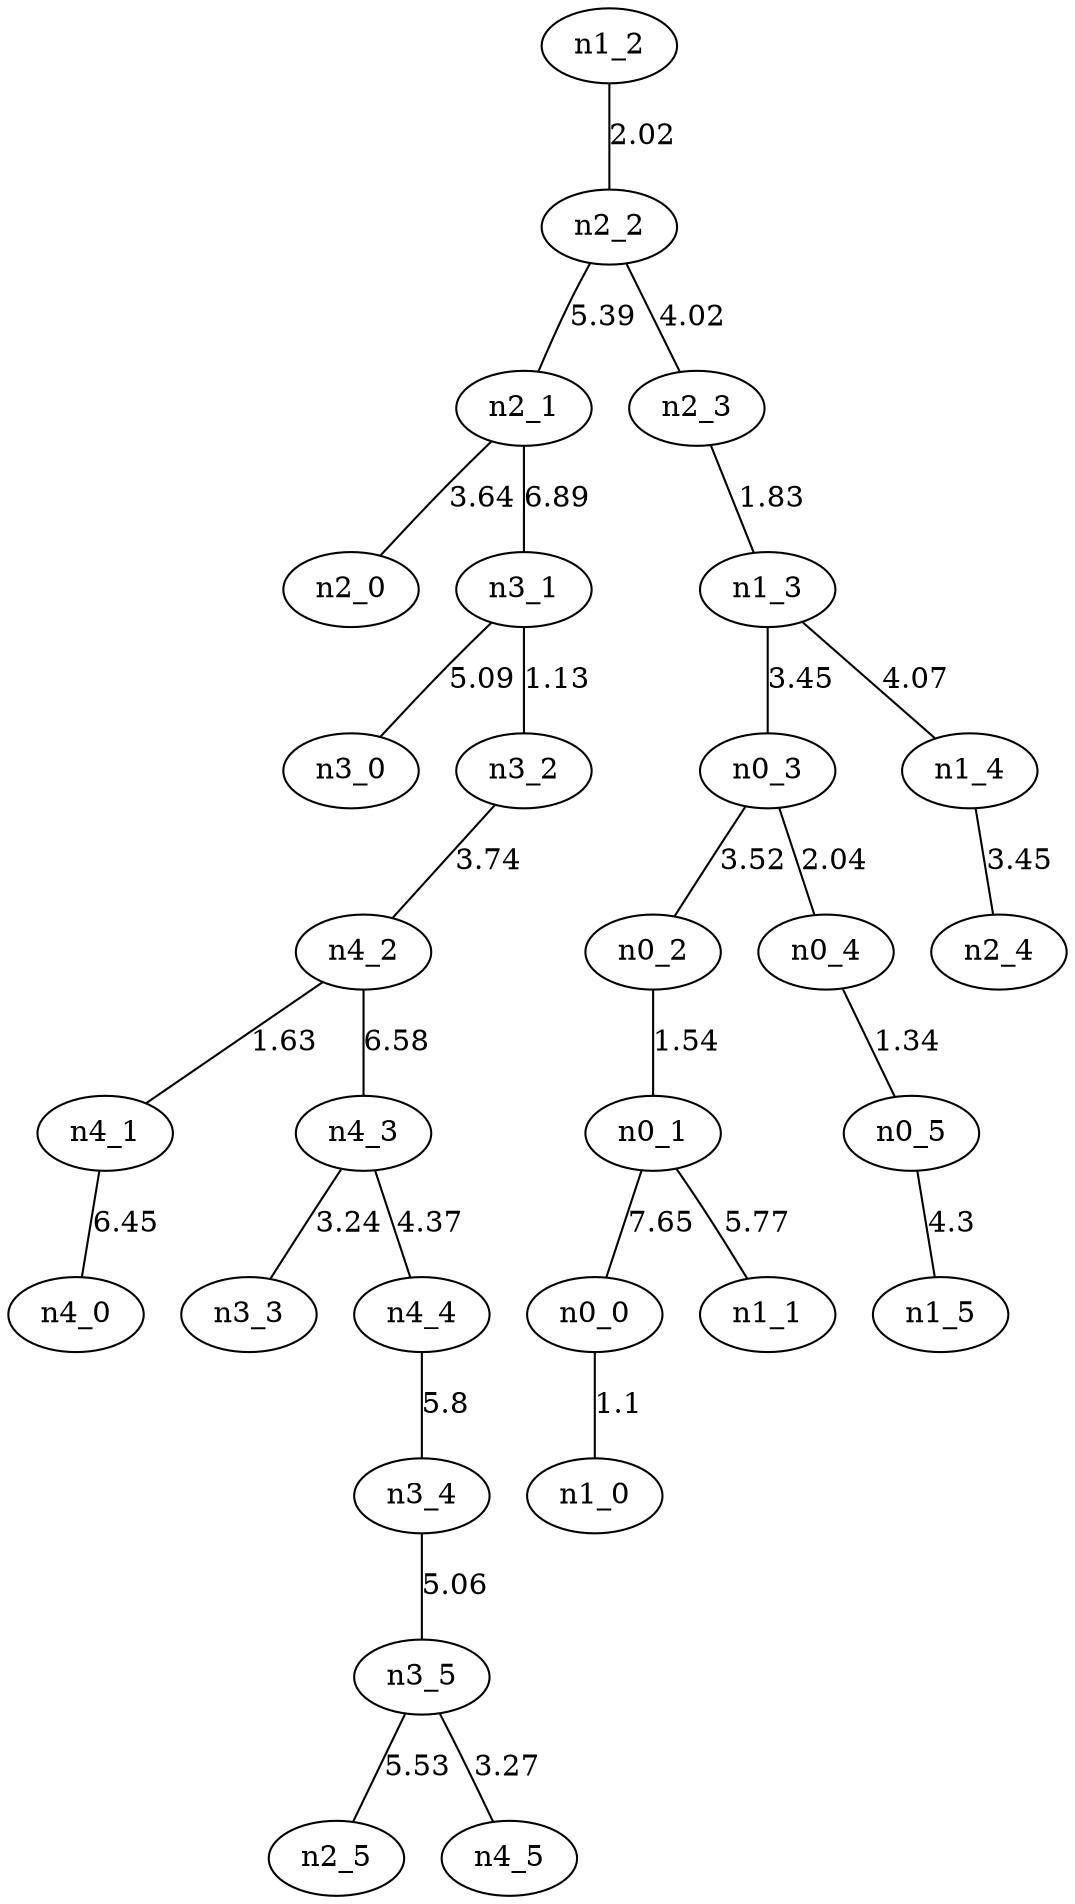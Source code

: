 graph G {
  "n0_0";
  "n0_1";
  "n0_2";
  "n0_3";
  "n0_4";
  "n0_5";
  "n1_0";
  "n1_1";
  "n1_2";
  "n1_3";
  "n1_4";
  "n1_5";
  "n2_0";
  "n2_1";
  "n2_2";
  "n2_3";
  "n2_4";
  "n2_5";
  "n3_0";
  "n3_1";
  "n3_2";
  "n3_3";
  "n3_4";
  "n3_5";
  "n4_0";
  "n4_1";
  "n4_2";
  "n4_3";
  "n4_4";
  "n4_5";
  "n1_2" -- "n2_2" [label="2.02"];
  "n2_2" -- "n2_3" [label="4.02"];
  "n2_3" -- "n1_3" [label="1.83"];
  "n1_3" -- "n0_3" [label="3.45"];
  "n0_3" -- "n0_4" [label="2.04"];
  "n0_4" -- "n0_5" [label="1.34"];
  "n0_3" -- "n0_2" [label="3.52"];
  "n0_2" -- "n0_1" [label="1.54"];
  "n1_3" -- "n1_4" [label="4.07"];
  "n1_4" -- "n2_4" [label="3.45"];
  "n0_5" -- "n1_5" [label="4.3"];
  "n2_2" -- "n2_1" [label="5.39"];
  "n2_1" -- "n2_0" [label="3.64"];
  "n0_1" -- "n1_1" [label="5.77"];
  "n2_1" -- "n3_1" [label="6.89"];
  "n3_1" -- "n3_2" [label="1.13"];
  "n3_2" -- "n4_2" [label="3.74"];
  "n4_2" -- "n4_1" [label="1.63"];
  "n3_1" -- "n3_0" [label="5.09"];
  "n4_1" -- "n4_0" [label="6.45"];
  "n4_2" -- "n4_3" [label="6.58"];
  "n4_3" -- "n3_3" [label="3.24"];
  "n4_3" -- "n4_4" [label="4.37"];
  "n4_4" -- "n3_4" [label="5.8"];
  "n3_4" -- "n3_5" [label="5.06"];
  "n3_5" -- "n4_5" [label="3.27"];
  "n3_5" -- "n2_5" [label="5.53"];
  "n0_1" -- "n0_0" [label="7.65"];
  "n0_0" -- "n1_0" [label="1.1"];
}
